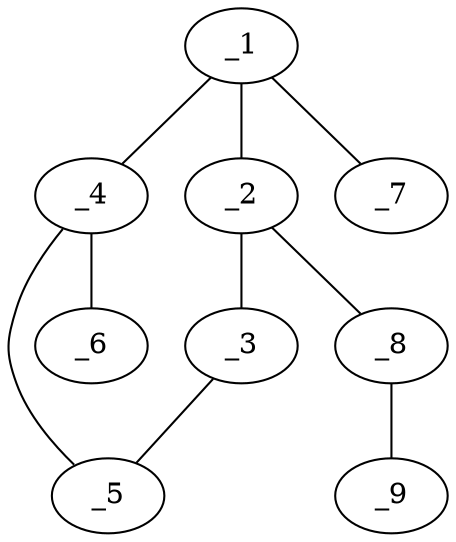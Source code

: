 graph molid680857 {
	_1	 [charge=0,
		chem=4,
		symbol="N  ",
		x="4.5032",
		y="0.2694"];
	_2	 [charge=0,
		chem=1,
		symbol="C  ",
		x="3.6942",
		y="-0.3184"];
	_1 -- _2	 [valence=1];
	_4	 [charge=0,
		chem=1,
		symbol="C  ",
		x="5.3122",
		y="-0.3184"];
	_1 -- _4	 [valence=1];
	_7	 [charge=0,
		chem=2,
		symbol="O  ",
		x="4.5032",
		y="1.2694"];
	_1 -- _7	 [valence=1];
	_3	 [charge=0,
		chem=4,
		symbol="N  ",
		x="4.0032",
		y="-1.2694"];
	_2 -- _3	 [valence=2];
	_8	 [charge=0,
		chem=1,
		symbol="C  ",
		x="2.7431",
		y="-0.0093"];
	_2 -- _8	 [valence=1];
	_5	 [charge=0,
		chem=4,
		symbol="N  ",
		x="5.0032",
		y="-1.2694"];
	_3 -- _5	 [valence=1];
	_4 -- _5	 [valence=1];
	_6	 [charge=0,
		chem=2,
		symbol="O  ",
		x="6.2633",
		y="-0.0094"];
	_4 -- _6	 [valence=2];
	_9	 [charge=0,
		chem=1,
		symbol="C  ",
		x=2,
		y="-0.6785"];
	_8 -- _9	 [valence=1];
}
